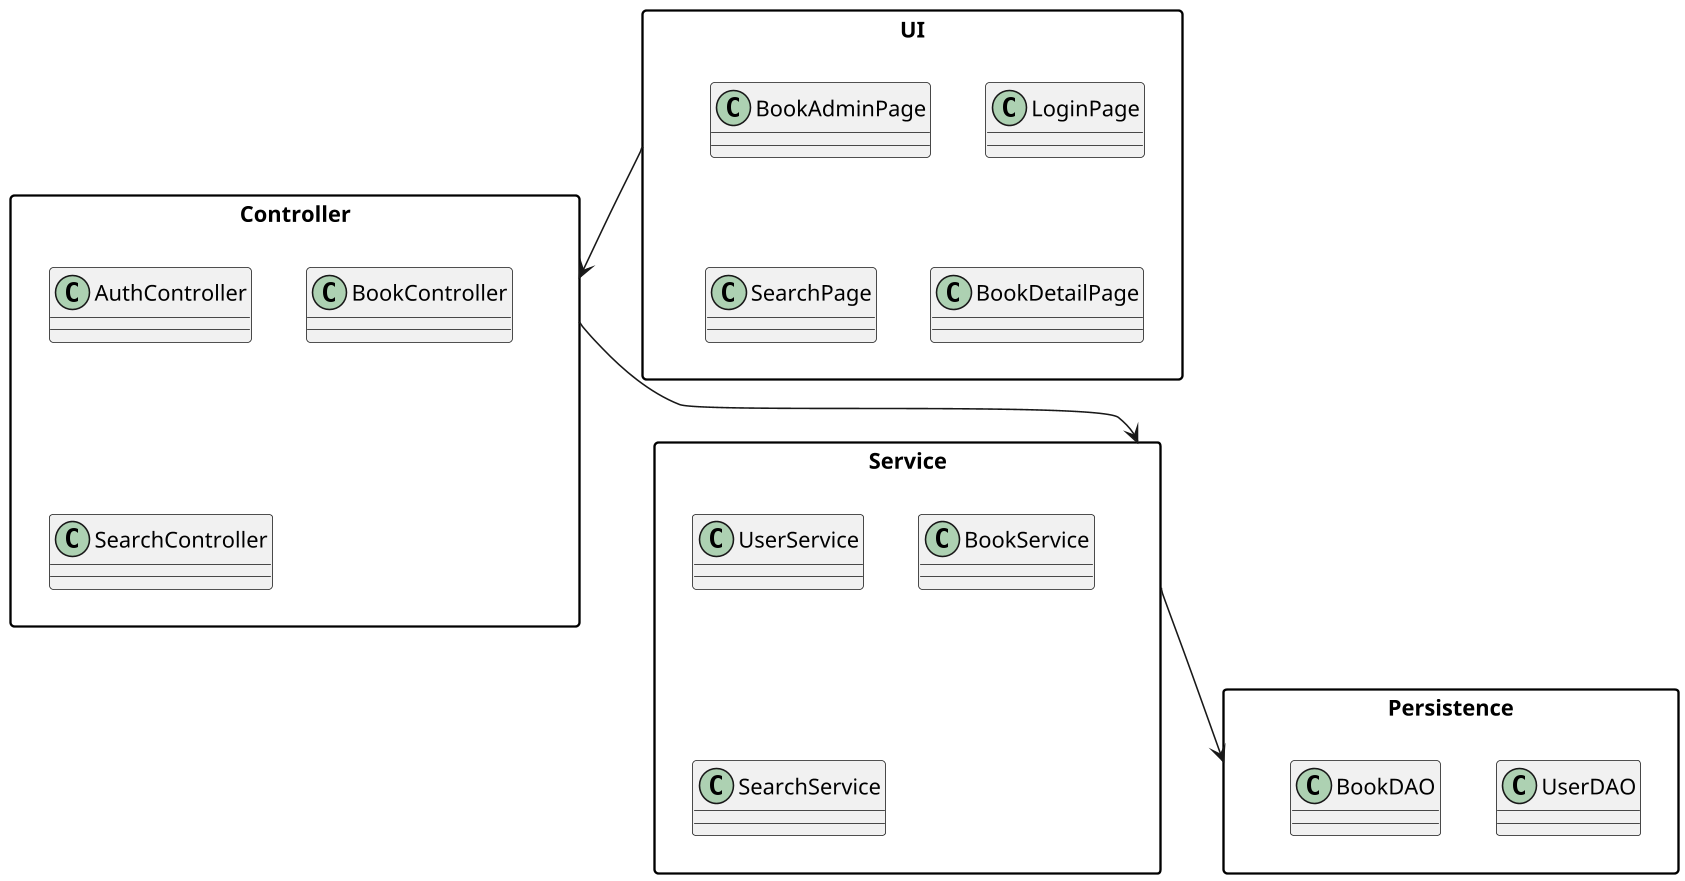 @startuml
' Lab 06 – Package Diagram: Book Management System
skinparam packageStyle rectangle
skinparam shadowing false
skinparam dpi 150

package UI {
  class LoginPage
  class BookAdminPage
  class SearchPage
  class BookDetailPage
}

package Controller {
  class AuthController
  class BookController
  class SearchController
}

package Service {
  class UserService
  class BookService
  class SearchService
}

package Persistence {
  class UserDAO
  class BookDAO
}

' Dependencies between packages
UI --> Controller
Controller --> Service
Service --> Persistence

@enduml